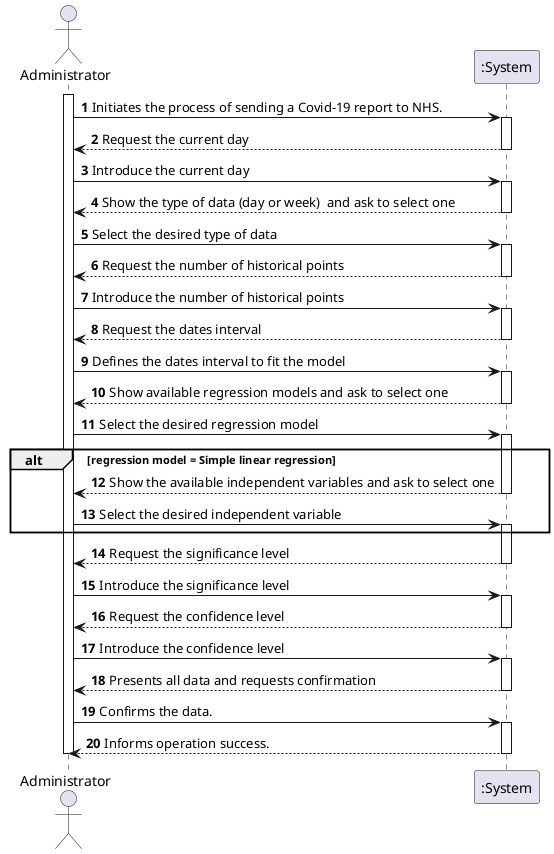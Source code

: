 @startuml
autonumber
actor "Administrator" as Admin

activate Admin
Admin -> ":System" : Initiates the process of sending a Covid-19 report to NHS.
activate ":System"
":System" --> Admin : Request the current day
deactivate ":System"

Admin -> ":System" : Introduce the current day
activate ":System"
":System" --> Admin : Show the type of data (day or week)  and ask to select one
deactivate ":System"

Admin-> ":System" : Select the desired type of data
activate ":System"


":System" --> Admin :  Request the number of historical points
deactivate ":System"

Admin-> ":System" : Introduce the number of historical points
activate ":System"
":System" --> Admin : Request the dates interval
deactivate ":System"

Admin-> ":System" : Defines the dates interval to fit the model
activate ":System"
":System" --> Admin : Show available regression models and ask to select one
deactivate ":System"

Admin-> ":System" : Select the desired regression model
activate ":System"
alt regression model = Simple linear regression
":System" --> Admin : Show the available independent variables and ask to select one
deactivate ":System"
Admin-> ":System" : Select the desired independent variable
activate ":System"
end

":System" --> Admin : Request the significance level
deactivate ":System"

Admin-> ":System" : Introduce the significance level
activate ":System"
":System" --> Admin : Request the confidence level
deactivate ":System"

Admin-> ":System" : Introduce the confidence level
activate ":System"
":System" --> Admin : Presents all data and requests confirmation
deactivate ":System"


Admin-> ":System" : Confirms the data.
activate ":System"
":System" --> Admin : Informs operation success.
deactivate ":System"

deactivate Admin

@enduml
